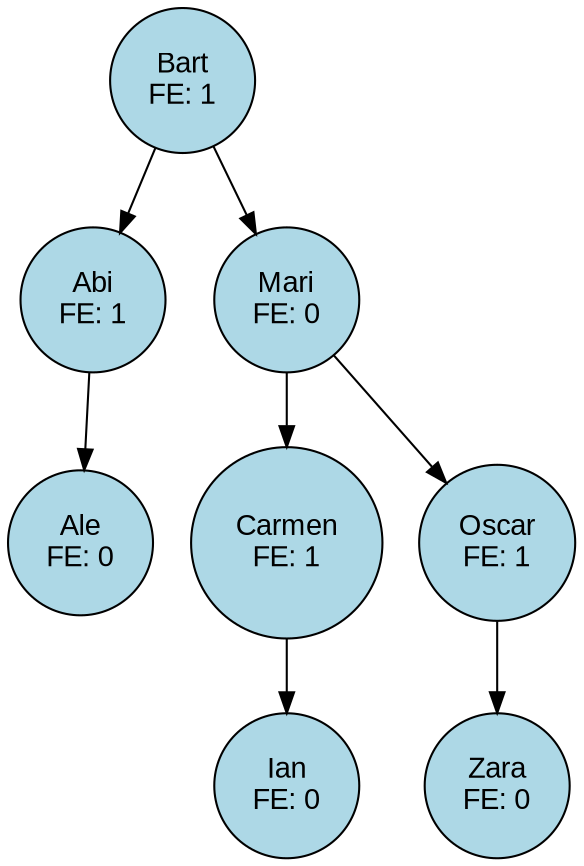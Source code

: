 digraph AVL {
    node [fontname="Arial"];
    "Bart" [label="Bart\nFE: 1", shape=circle, style=filled, fillcolor=lightblue];
    "Bart" -> "Abi";
    "Abi" [label="Abi\nFE: 1", shape=circle, style=filled, fillcolor=lightblue];
    "Abi" -> "Ale";
    "Ale" [label="Ale\nFE: 0", shape=circle, style=filled, fillcolor=lightblue];
    "Bart" -> "Mari";
    "Mari" [label="Mari\nFE: 0", shape=circle, style=filled, fillcolor=lightblue];
    "Mari" -> "Carmen";
    "Carmen" [label="Carmen\nFE: 1", shape=circle, style=filled, fillcolor=lightblue];
    "Carmen" -> "Ian";
    "Ian" [label="Ian\nFE: 0", shape=circle, style=filled, fillcolor=lightblue];
    "Mari" -> "Oscar";
    "Oscar" [label="Oscar\nFE: 1", shape=circle, style=filled, fillcolor=lightblue];
    "Oscar" -> "Zara";
    "Zara" [label="Zara\nFE: 0", shape=circle, style=filled, fillcolor=lightblue];
}
